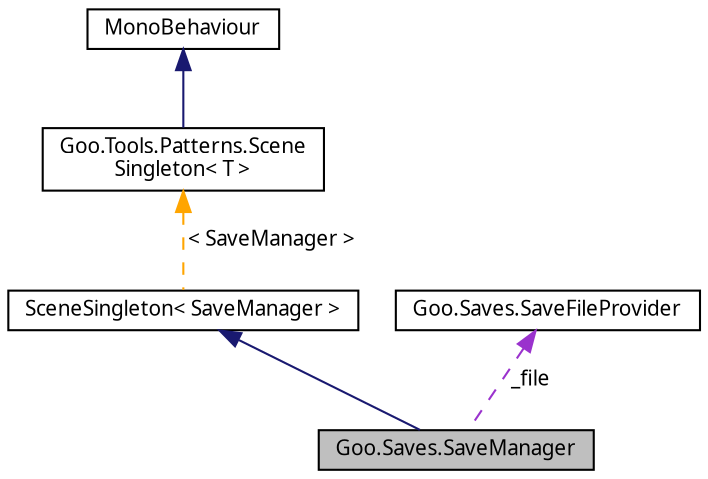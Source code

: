 digraph "Goo.Saves.SaveManager"
{
 // LATEX_PDF_SIZE
  edge [fontname="Calibrii",fontsize="10",labelfontname="Calibrii",labelfontsize="10"];
  node [fontname="Calibrii",fontsize="10",shape=record];
  Node1 [label="Goo.Saves.SaveManager",height=0.2,width=0.4,color="black", fillcolor="grey75", style="filled", fontcolor="black",tooltip=" "];
  Node2 -> Node1 [dir="back",color="midnightblue",fontsize="10",style="solid",fontname="Calibrii"];
  Node2 [label="SceneSingleton\< SaveManager \>",height=0.2,width=0.4,color="black", fillcolor="white", style="filled",URL="$db/df2/classGoo_1_1Tools_1_1Patterns_1_1SceneSingleton.html",tooltip=" "];
  Node3 -> Node2 [dir="back",color="orange",fontsize="10",style="dashed",label=" \< SaveManager \>" ,fontname="Calibrii"];
  Node3 [label="Goo.Tools.Patterns.Scene\lSingleton\< T \>",height=0.2,width=0.4,color="black", fillcolor="white", style="filled",URL="$db/df2/classGoo_1_1Tools_1_1Patterns_1_1SceneSingleton.html",tooltip=" "];
  Node4 -> Node3 [dir="back",color="midnightblue",fontsize="10",style="solid",fontname="Calibrii"];
  Node4 [label="MonoBehaviour",height=0.2,width=0.4,color="black", fillcolor="white", style="filled",tooltip=" "];
  Node5 -> Node1 [dir="back",color="darkorchid3",fontsize="10",style="dashed",label=" _file" ,fontname="Calibrii"];
  Node5 [label="Goo.Saves.SaveFileProvider",height=0.2,width=0.4,color="black", fillcolor="white", style="filled",URL="$d4/da0/classGoo_1_1Saves_1_1SaveFileProvider.html",tooltip=" "];
}

